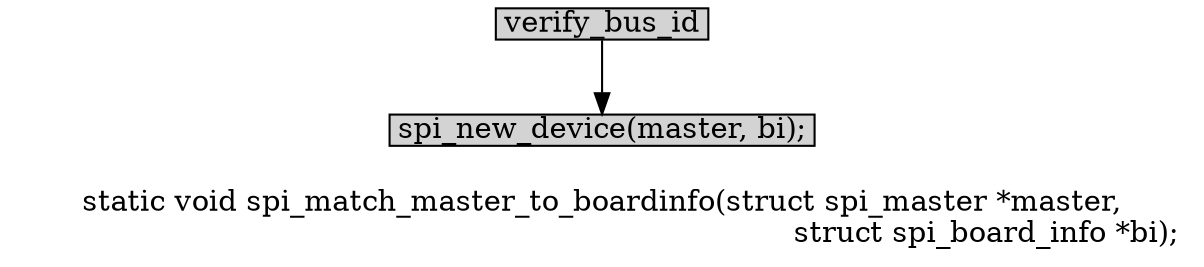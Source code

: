 digraph spi_match_master_to_boardinfo{
        label="
static void spi_match_master_to_boardinfo(struct spi_master *master,
										  struct spi_board_info *bi);";
		
        size="10,18";
        ratio=filled;
        
		node[style=filled, shape = box, margin="0.05,0.005",height="0.1",width="0.1"];

		verify_bus_id[label="verify_bus_id"];
		spi_new_device[label="spi_new_device(master, bi);"];

		verify_bus_id -> spi_new_device;
		
		}
